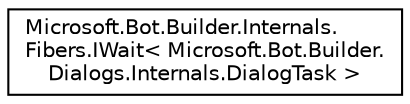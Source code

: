 digraph "Graphical Class Hierarchy"
{
  edge [fontname="Helvetica",fontsize="10",labelfontname="Helvetica",labelfontsize="10"];
  node [fontname="Helvetica",fontsize="10",shape=record];
  rankdir="LR";
  Node1 [label="Microsoft.Bot.Builder.Internals.\lFibers.IWait\< Microsoft.Bot.Builder.\lDialogs.Internals.DialogTask \>",height=0.2,width=0.4,color="black", fillcolor="white", style="filled",URL="$de/dea/interface_microsoft_1_1_bot_1_1_builder_1_1_internals_1_1_fibers_1_1_i_wait.html"];
}
